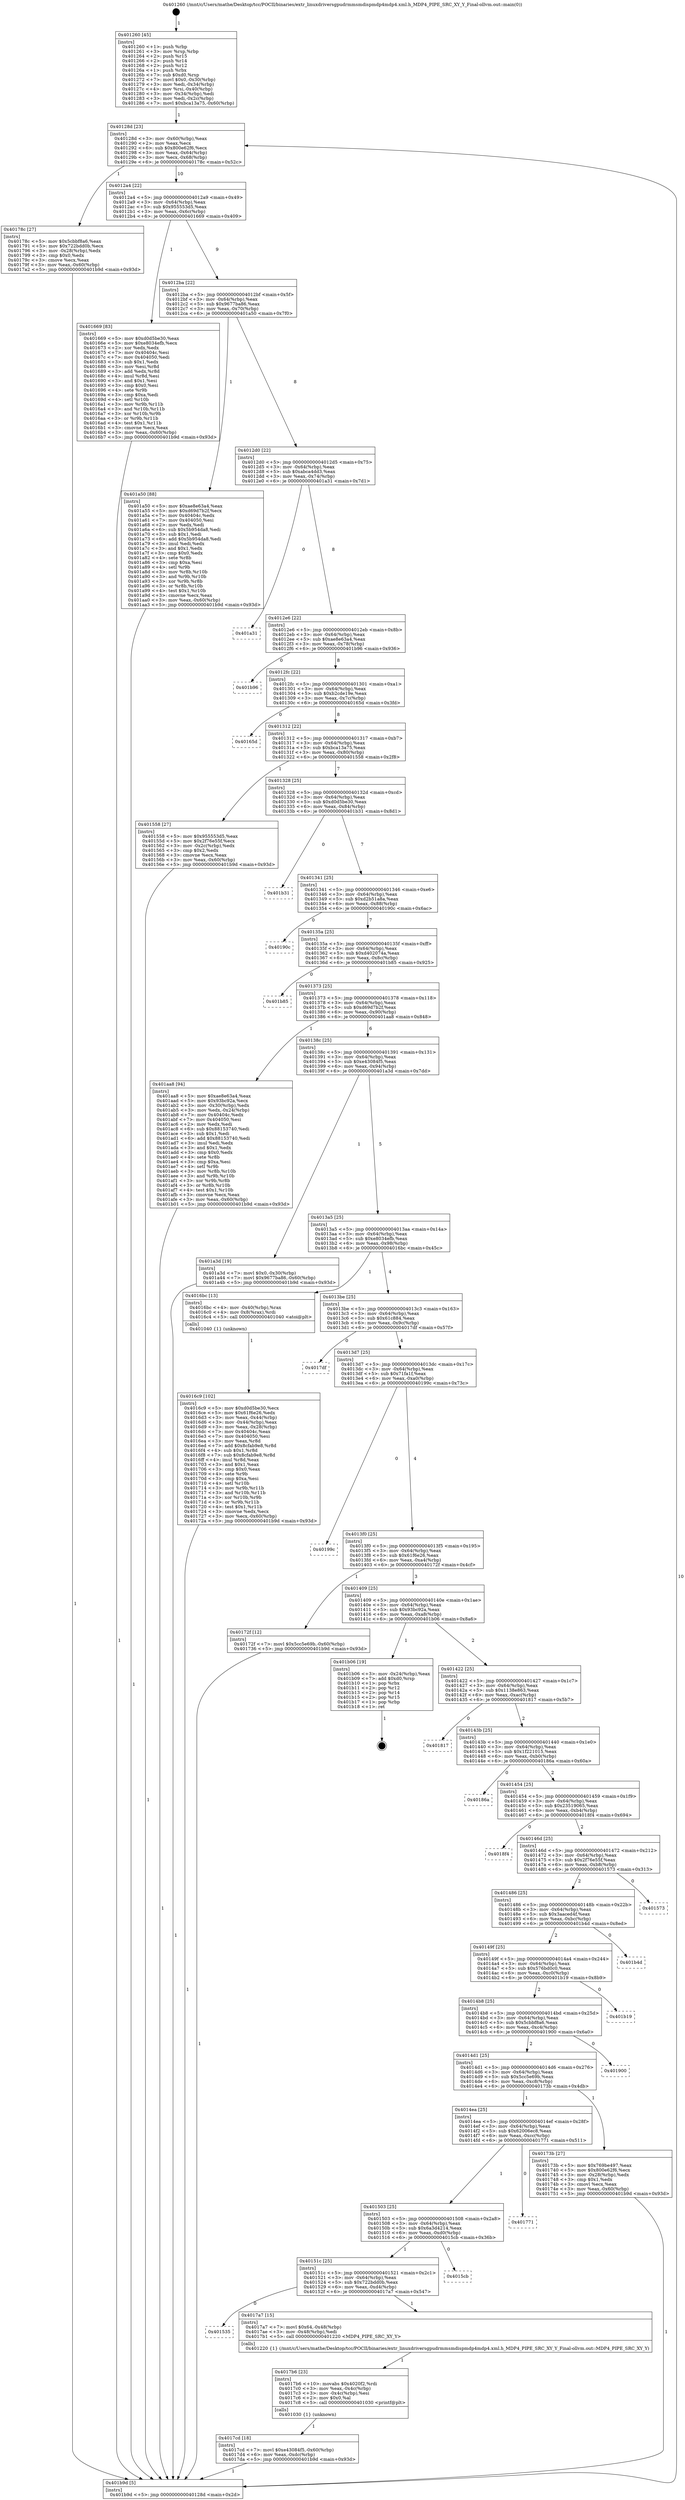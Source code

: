 digraph "0x401260" {
  label = "0x401260 (/mnt/c/Users/mathe/Desktop/tcc/POCII/binaries/extr_linuxdriversgpudrmmsmdispmdp4mdp4.xml.h_MDP4_PIPE_SRC_XY_Y_Final-ollvm.out::main(0))"
  labelloc = "t"
  node[shape=record]

  Entry [label="",width=0.3,height=0.3,shape=circle,fillcolor=black,style=filled]
  "0x40128d" [label="{
     0x40128d [23]\l
     | [instrs]\l
     &nbsp;&nbsp;0x40128d \<+3\>: mov -0x60(%rbp),%eax\l
     &nbsp;&nbsp;0x401290 \<+2\>: mov %eax,%ecx\l
     &nbsp;&nbsp;0x401292 \<+6\>: sub $0x800e62f6,%ecx\l
     &nbsp;&nbsp;0x401298 \<+3\>: mov %eax,-0x64(%rbp)\l
     &nbsp;&nbsp;0x40129b \<+3\>: mov %ecx,-0x68(%rbp)\l
     &nbsp;&nbsp;0x40129e \<+6\>: je 000000000040178c \<main+0x52c\>\l
  }"]
  "0x40178c" [label="{
     0x40178c [27]\l
     | [instrs]\l
     &nbsp;&nbsp;0x40178c \<+5\>: mov $0x5cbbf8a6,%eax\l
     &nbsp;&nbsp;0x401791 \<+5\>: mov $0x722bdd0b,%ecx\l
     &nbsp;&nbsp;0x401796 \<+3\>: mov -0x28(%rbp),%edx\l
     &nbsp;&nbsp;0x401799 \<+3\>: cmp $0x0,%edx\l
     &nbsp;&nbsp;0x40179c \<+3\>: cmove %ecx,%eax\l
     &nbsp;&nbsp;0x40179f \<+3\>: mov %eax,-0x60(%rbp)\l
     &nbsp;&nbsp;0x4017a2 \<+5\>: jmp 0000000000401b9d \<main+0x93d\>\l
  }"]
  "0x4012a4" [label="{
     0x4012a4 [22]\l
     | [instrs]\l
     &nbsp;&nbsp;0x4012a4 \<+5\>: jmp 00000000004012a9 \<main+0x49\>\l
     &nbsp;&nbsp;0x4012a9 \<+3\>: mov -0x64(%rbp),%eax\l
     &nbsp;&nbsp;0x4012ac \<+5\>: sub $0x955553d5,%eax\l
     &nbsp;&nbsp;0x4012b1 \<+3\>: mov %eax,-0x6c(%rbp)\l
     &nbsp;&nbsp;0x4012b4 \<+6\>: je 0000000000401669 \<main+0x409\>\l
  }"]
  Exit [label="",width=0.3,height=0.3,shape=circle,fillcolor=black,style=filled,peripheries=2]
  "0x401669" [label="{
     0x401669 [83]\l
     | [instrs]\l
     &nbsp;&nbsp;0x401669 \<+5\>: mov $0xd0d5be30,%eax\l
     &nbsp;&nbsp;0x40166e \<+5\>: mov $0xe8034efb,%ecx\l
     &nbsp;&nbsp;0x401673 \<+2\>: xor %edx,%edx\l
     &nbsp;&nbsp;0x401675 \<+7\>: mov 0x40404c,%esi\l
     &nbsp;&nbsp;0x40167c \<+7\>: mov 0x404050,%edi\l
     &nbsp;&nbsp;0x401683 \<+3\>: sub $0x1,%edx\l
     &nbsp;&nbsp;0x401686 \<+3\>: mov %esi,%r8d\l
     &nbsp;&nbsp;0x401689 \<+3\>: add %edx,%r8d\l
     &nbsp;&nbsp;0x40168c \<+4\>: imul %r8d,%esi\l
     &nbsp;&nbsp;0x401690 \<+3\>: and $0x1,%esi\l
     &nbsp;&nbsp;0x401693 \<+3\>: cmp $0x0,%esi\l
     &nbsp;&nbsp;0x401696 \<+4\>: sete %r9b\l
     &nbsp;&nbsp;0x40169a \<+3\>: cmp $0xa,%edi\l
     &nbsp;&nbsp;0x40169d \<+4\>: setl %r10b\l
     &nbsp;&nbsp;0x4016a1 \<+3\>: mov %r9b,%r11b\l
     &nbsp;&nbsp;0x4016a4 \<+3\>: and %r10b,%r11b\l
     &nbsp;&nbsp;0x4016a7 \<+3\>: xor %r10b,%r9b\l
     &nbsp;&nbsp;0x4016aa \<+3\>: or %r9b,%r11b\l
     &nbsp;&nbsp;0x4016ad \<+4\>: test $0x1,%r11b\l
     &nbsp;&nbsp;0x4016b1 \<+3\>: cmovne %ecx,%eax\l
     &nbsp;&nbsp;0x4016b4 \<+3\>: mov %eax,-0x60(%rbp)\l
     &nbsp;&nbsp;0x4016b7 \<+5\>: jmp 0000000000401b9d \<main+0x93d\>\l
  }"]
  "0x4012ba" [label="{
     0x4012ba [22]\l
     | [instrs]\l
     &nbsp;&nbsp;0x4012ba \<+5\>: jmp 00000000004012bf \<main+0x5f\>\l
     &nbsp;&nbsp;0x4012bf \<+3\>: mov -0x64(%rbp),%eax\l
     &nbsp;&nbsp;0x4012c2 \<+5\>: sub $0x9677ba86,%eax\l
     &nbsp;&nbsp;0x4012c7 \<+3\>: mov %eax,-0x70(%rbp)\l
     &nbsp;&nbsp;0x4012ca \<+6\>: je 0000000000401a50 \<main+0x7f0\>\l
  }"]
  "0x4017cd" [label="{
     0x4017cd [18]\l
     | [instrs]\l
     &nbsp;&nbsp;0x4017cd \<+7\>: movl $0xe43084f5,-0x60(%rbp)\l
     &nbsp;&nbsp;0x4017d4 \<+6\>: mov %eax,-0xdc(%rbp)\l
     &nbsp;&nbsp;0x4017da \<+5\>: jmp 0000000000401b9d \<main+0x93d\>\l
  }"]
  "0x401a50" [label="{
     0x401a50 [88]\l
     | [instrs]\l
     &nbsp;&nbsp;0x401a50 \<+5\>: mov $0xae8e63a4,%eax\l
     &nbsp;&nbsp;0x401a55 \<+5\>: mov $0xd69d7b2f,%ecx\l
     &nbsp;&nbsp;0x401a5a \<+7\>: mov 0x40404c,%edx\l
     &nbsp;&nbsp;0x401a61 \<+7\>: mov 0x404050,%esi\l
     &nbsp;&nbsp;0x401a68 \<+2\>: mov %edx,%edi\l
     &nbsp;&nbsp;0x401a6a \<+6\>: sub $0x5b954da8,%edi\l
     &nbsp;&nbsp;0x401a70 \<+3\>: sub $0x1,%edi\l
     &nbsp;&nbsp;0x401a73 \<+6\>: add $0x5b954da8,%edi\l
     &nbsp;&nbsp;0x401a79 \<+3\>: imul %edi,%edx\l
     &nbsp;&nbsp;0x401a7c \<+3\>: and $0x1,%edx\l
     &nbsp;&nbsp;0x401a7f \<+3\>: cmp $0x0,%edx\l
     &nbsp;&nbsp;0x401a82 \<+4\>: sete %r8b\l
     &nbsp;&nbsp;0x401a86 \<+3\>: cmp $0xa,%esi\l
     &nbsp;&nbsp;0x401a89 \<+4\>: setl %r9b\l
     &nbsp;&nbsp;0x401a8d \<+3\>: mov %r8b,%r10b\l
     &nbsp;&nbsp;0x401a90 \<+3\>: and %r9b,%r10b\l
     &nbsp;&nbsp;0x401a93 \<+3\>: xor %r9b,%r8b\l
     &nbsp;&nbsp;0x401a96 \<+3\>: or %r8b,%r10b\l
     &nbsp;&nbsp;0x401a99 \<+4\>: test $0x1,%r10b\l
     &nbsp;&nbsp;0x401a9d \<+3\>: cmovne %ecx,%eax\l
     &nbsp;&nbsp;0x401aa0 \<+3\>: mov %eax,-0x60(%rbp)\l
     &nbsp;&nbsp;0x401aa3 \<+5\>: jmp 0000000000401b9d \<main+0x93d\>\l
  }"]
  "0x4012d0" [label="{
     0x4012d0 [22]\l
     | [instrs]\l
     &nbsp;&nbsp;0x4012d0 \<+5\>: jmp 00000000004012d5 \<main+0x75\>\l
     &nbsp;&nbsp;0x4012d5 \<+3\>: mov -0x64(%rbp),%eax\l
     &nbsp;&nbsp;0x4012d8 \<+5\>: sub $0xabca4dd3,%eax\l
     &nbsp;&nbsp;0x4012dd \<+3\>: mov %eax,-0x74(%rbp)\l
     &nbsp;&nbsp;0x4012e0 \<+6\>: je 0000000000401a31 \<main+0x7d1\>\l
  }"]
  "0x4017b6" [label="{
     0x4017b6 [23]\l
     | [instrs]\l
     &nbsp;&nbsp;0x4017b6 \<+10\>: movabs $0x4020f2,%rdi\l
     &nbsp;&nbsp;0x4017c0 \<+3\>: mov %eax,-0x4c(%rbp)\l
     &nbsp;&nbsp;0x4017c3 \<+3\>: mov -0x4c(%rbp),%esi\l
     &nbsp;&nbsp;0x4017c6 \<+2\>: mov $0x0,%al\l
     &nbsp;&nbsp;0x4017c8 \<+5\>: call 0000000000401030 \<printf@plt\>\l
     | [calls]\l
     &nbsp;&nbsp;0x401030 \{1\} (unknown)\l
  }"]
  "0x401a31" [label="{
     0x401a31\l
  }", style=dashed]
  "0x4012e6" [label="{
     0x4012e6 [22]\l
     | [instrs]\l
     &nbsp;&nbsp;0x4012e6 \<+5\>: jmp 00000000004012eb \<main+0x8b\>\l
     &nbsp;&nbsp;0x4012eb \<+3\>: mov -0x64(%rbp),%eax\l
     &nbsp;&nbsp;0x4012ee \<+5\>: sub $0xae8e63a4,%eax\l
     &nbsp;&nbsp;0x4012f3 \<+3\>: mov %eax,-0x78(%rbp)\l
     &nbsp;&nbsp;0x4012f6 \<+6\>: je 0000000000401b96 \<main+0x936\>\l
  }"]
  "0x401535" [label="{
     0x401535\l
  }", style=dashed]
  "0x401b96" [label="{
     0x401b96\l
  }", style=dashed]
  "0x4012fc" [label="{
     0x4012fc [22]\l
     | [instrs]\l
     &nbsp;&nbsp;0x4012fc \<+5\>: jmp 0000000000401301 \<main+0xa1\>\l
     &nbsp;&nbsp;0x401301 \<+3\>: mov -0x64(%rbp),%eax\l
     &nbsp;&nbsp;0x401304 \<+5\>: sub $0xb2cde19e,%eax\l
     &nbsp;&nbsp;0x401309 \<+3\>: mov %eax,-0x7c(%rbp)\l
     &nbsp;&nbsp;0x40130c \<+6\>: je 000000000040165d \<main+0x3fd\>\l
  }"]
  "0x4017a7" [label="{
     0x4017a7 [15]\l
     | [instrs]\l
     &nbsp;&nbsp;0x4017a7 \<+7\>: movl $0x64,-0x48(%rbp)\l
     &nbsp;&nbsp;0x4017ae \<+3\>: mov -0x48(%rbp),%edi\l
     &nbsp;&nbsp;0x4017b1 \<+5\>: call 0000000000401220 \<MDP4_PIPE_SRC_XY_Y\>\l
     | [calls]\l
     &nbsp;&nbsp;0x401220 \{1\} (/mnt/c/Users/mathe/Desktop/tcc/POCII/binaries/extr_linuxdriversgpudrmmsmdispmdp4mdp4.xml.h_MDP4_PIPE_SRC_XY_Y_Final-ollvm.out::MDP4_PIPE_SRC_XY_Y)\l
  }"]
  "0x40165d" [label="{
     0x40165d\l
  }", style=dashed]
  "0x401312" [label="{
     0x401312 [22]\l
     | [instrs]\l
     &nbsp;&nbsp;0x401312 \<+5\>: jmp 0000000000401317 \<main+0xb7\>\l
     &nbsp;&nbsp;0x401317 \<+3\>: mov -0x64(%rbp),%eax\l
     &nbsp;&nbsp;0x40131a \<+5\>: sub $0xbca13a75,%eax\l
     &nbsp;&nbsp;0x40131f \<+3\>: mov %eax,-0x80(%rbp)\l
     &nbsp;&nbsp;0x401322 \<+6\>: je 0000000000401558 \<main+0x2f8\>\l
  }"]
  "0x40151c" [label="{
     0x40151c [25]\l
     | [instrs]\l
     &nbsp;&nbsp;0x40151c \<+5\>: jmp 0000000000401521 \<main+0x2c1\>\l
     &nbsp;&nbsp;0x401521 \<+3\>: mov -0x64(%rbp),%eax\l
     &nbsp;&nbsp;0x401524 \<+5\>: sub $0x722bdd0b,%eax\l
     &nbsp;&nbsp;0x401529 \<+6\>: mov %eax,-0xd4(%rbp)\l
     &nbsp;&nbsp;0x40152f \<+6\>: je 00000000004017a7 \<main+0x547\>\l
  }"]
  "0x401558" [label="{
     0x401558 [27]\l
     | [instrs]\l
     &nbsp;&nbsp;0x401558 \<+5\>: mov $0x955553d5,%eax\l
     &nbsp;&nbsp;0x40155d \<+5\>: mov $0x2f76e55f,%ecx\l
     &nbsp;&nbsp;0x401562 \<+3\>: mov -0x2c(%rbp),%edx\l
     &nbsp;&nbsp;0x401565 \<+3\>: cmp $0x2,%edx\l
     &nbsp;&nbsp;0x401568 \<+3\>: cmovne %ecx,%eax\l
     &nbsp;&nbsp;0x40156b \<+3\>: mov %eax,-0x60(%rbp)\l
     &nbsp;&nbsp;0x40156e \<+5\>: jmp 0000000000401b9d \<main+0x93d\>\l
  }"]
  "0x401328" [label="{
     0x401328 [25]\l
     | [instrs]\l
     &nbsp;&nbsp;0x401328 \<+5\>: jmp 000000000040132d \<main+0xcd\>\l
     &nbsp;&nbsp;0x40132d \<+3\>: mov -0x64(%rbp),%eax\l
     &nbsp;&nbsp;0x401330 \<+5\>: sub $0xd0d5be30,%eax\l
     &nbsp;&nbsp;0x401335 \<+6\>: mov %eax,-0x84(%rbp)\l
     &nbsp;&nbsp;0x40133b \<+6\>: je 0000000000401b31 \<main+0x8d1\>\l
  }"]
  "0x401b9d" [label="{
     0x401b9d [5]\l
     | [instrs]\l
     &nbsp;&nbsp;0x401b9d \<+5\>: jmp 000000000040128d \<main+0x2d\>\l
  }"]
  "0x401260" [label="{
     0x401260 [45]\l
     | [instrs]\l
     &nbsp;&nbsp;0x401260 \<+1\>: push %rbp\l
     &nbsp;&nbsp;0x401261 \<+3\>: mov %rsp,%rbp\l
     &nbsp;&nbsp;0x401264 \<+2\>: push %r15\l
     &nbsp;&nbsp;0x401266 \<+2\>: push %r14\l
     &nbsp;&nbsp;0x401268 \<+2\>: push %r12\l
     &nbsp;&nbsp;0x40126a \<+1\>: push %rbx\l
     &nbsp;&nbsp;0x40126b \<+7\>: sub $0xd0,%rsp\l
     &nbsp;&nbsp;0x401272 \<+7\>: movl $0x0,-0x30(%rbp)\l
     &nbsp;&nbsp;0x401279 \<+3\>: mov %edi,-0x34(%rbp)\l
     &nbsp;&nbsp;0x40127c \<+4\>: mov %rsi,-0x40(%rbp)\l
     &nbsp;&nbsp;0x401280 \<+3\>: mov -0x34(%rbp),%edi\l
     &nbsp;&nbsp;0x401283 \<+3\>: mov %edi,-0x2c(%rbp)\l
     &nbsp;&nbsp;0x401286 \<+7\>: movl $0xbca13a75,-0x60(%rbp)\l
  }"]
  "0x4015cb" [label="{
     0x4015cb\l
  }", style=dashed]
  "0x401b31" [label="{
     0x401b31\l
  }", style=dashed]
  "0x401341" [label="{
     0x401341 [25]\l
     | [instrs]\l
     &nbsp;&nbsp;0x401341 \<+5\>: jmp 0000000000401346 \<main+0xe6\>\l
     &nbsp;&nbsp;0x401346 \<+3\>: mov -0x64(%rbp),%eax\l
     &nbsp;&nbsp;0x401349 \<+5\>: sub $0xd2b51a8a,%eax\l
     &nbsp;&nbsp;0x40134e \<+6\>: mov %eax,-0x88(%rbp)\l
     &nbsp;&nbsp;0x401354 \<+6\>: je 000000000040190c \<main+0x6ac\>\l
  }"]
  "0x401503" [label="{
     0x401503 [25]\l
     | [instrs]\l
     &nbsp;&nbsp;0x401503 \<+5\>: jmp 0000000000401508 \<main+0x2a8\>\l
     &nbsp;&nbsp;0x401508 \<+3\>: mov -0x64(%rbp),%eax\l
     &nbsp;&nbsp;0x40150b \<+5\>: sub $0x6a3d4214,%eax\l
     &nbsp;&nbsp;0x401510 \<+6\>: mov %eax,-0xd0(%rbp)\l
     &nbsp;&nbsp;0x401516 \<+6\>: je 00000000004015cb \<main+0x36b\>\l
  }"]
  "0x40190c" [label="{
     0x40190c\l
  }", style=dashed]
  "0x40135a" [label="{
     0x40135a [25]\l
     | [instrs]\l
     &nbsp;&nbsp;0x40135a \<+5\>: jmp 000000000040135f \<main+0xff\>\l
     &nbsp;&nbsp;0x40135f \<+3\>: mov -0x64(%rbp),%eax\l
     &nbsp;&nbsp;0x401362 \<+5\>: sub $0xd402074a,%eax\l
     &nbsp;&nbsp;0x401367 \<+6\>: mov %eax,-0x8c(%rbp)\l
     &nbsp;&nbsp;0x40136d \<+6\>: je 0000000000401b85 \<main+0x925\>\l
  }"]
  "0x401771" [label="{
     0x401771\l
  }", style=dashed]
  "0x401b85" [label="{
     0x401b85\l
  }", style=dashed]
  "0x401373" [label="{
     0x401373 [25]\l
     | [instrs]\l
     &nbsp;&nbsp;0x401373 \<+5\>: jmp 0000000000401378 \<main+0x118\>\l
     &nbsp;&nbsp;0x401378 \<+3\>: mov -0x64(%rbp),%eax\l
     &nbsp;&nbsp;0x40137b \<+5\>: sub $0xd69d7b2f,%eax\l
     &nbsp;&nbsp;0x401380 \<+6\>: mov %eax,-0x90(%rbp)\l
     &nbsp;&nbsp;0x401386 \<+6\>: je 0000000000401aa8 \<main+0x848\>\l
  }"]
  "0x4014ea" [label="{
     0x4014ea [25]\l
     | [instrs]\l
     &nbsp;&nbsp;0x4014ea \<+5\>: jmp 00000000004014ef \<main+0x28f\>\l
     &nbsp;&nbsp;0x4014ef \<+3\>: mov -0x64(%rbp),%eax\l
     &nbsp;&nbsp;0x4014f2 \<+5\>: sub $0x62006ec8,%eax\l
     &nbsp;&nbsp;0x4014f7 \<+6\>: mov %eax,-0xcc(%rbp)\l
     &nbsp;&nbsp;0x4014fd \<+6\>: je 0000000000401771 \<main+0x511\>\l
  }"]
  "0x401aa8" [label="{
     0x401aa8 [94]\l
     | [instrs]\l
     &nbsp;&nbsp;0x401aa8 \<+5\>: mov $0xae8e63a4,%eax\l
     &nbsp;&nbsp;0x401aad \<+5\>: mov $0x93bc92a,%ecx\l
     &nbsp;&nbsp;0x401ab2 \<+3\>: mov -0x30(%rbp),%edx\l
     &nbsp;&nbsp;0x401ab5 \<+3\>: mov %edx,-0x24(%rbp)\l
     &nbsp;&nbsp;0x401ab8 \<+7\>: mov 0x40404c,%edx\l
     &nbsp;&nbsp;0x401abf \<+7\>: mov 0x404050,%esi\l
     &nbsp;&nbsp;0x401ac6 \<+2\>: mov %edx,%edi\l
     &nbsp;&nbsp;0x401ac8 \<+6\>: sub $0x88153740,%edi\l
     &nbsp;&nbsp;0x401ace \<+3\>: sub $0x1,%edi\l
     &nbsp;&nbsp;0x401ad1 \<+6\>: add $0x88153740,%edi\l
     &nbsp;&nbsp;0x401ad7 \<+3\>: imul %edi,%edx\l
     &nbsp;&nbsp;0x401ada \<+3\>: and $0x1,%edx\l
     &nbsp;&nbsp;0x401add \<+3\>: cmp $0x0,%edx\l
     &nbsp;&nbsp;0x401ae0 \<+4\>: sete %r8b\l
     &nbsp;&nbsp;0x401ae4 \<+3\>: cmp $0xa,%esi\l
     &nbsp;&nbsp;0x401ae7 \<+4\>: setl %r9b\l
     &nbsp;&nbsp;0x401aeb \<+3\>: mov %r8b,%r10b\l
     &nbsp;&nbsp;0x401aee \<+3\>: and %r9b,%r10b\l
     &nbsp;&nbsp;0x401af1 \<+3\>: xor %r9b,%r8b\l
     &nbsp;&nbsp;0x401af4 \<+3\>: or %r8b,%r10b\l
     &nbsp;&nbsp;0x401af7 \<+4\>: test $0x1,%r10b\l
     &nbsp;&nbsp;0x401afb \<+3\>: cmovne %ecx,%eax\l
     &nbsp;&nbsp;0x401afe \<+3\>: mov %eax,-0x60(%rbp)\l
     &nbsp;&nbsp;0x401b01 \<+5\>: jmp 0000000000401b9d \<main+0x93d\>\l
  }"]
  "0x40138c" [label="{
     0x40138c [25]\l
     | [instrs]\l
     &nbsp;&nbsp;0x40138c \<+5\>: jmp 0000000000401391 \<main+0x131\>\l
     &nbsp;&nbsp;0x401391 \<+3\>: mov -0x64(%rbp),%eax\l
     &nbsp;&nbsp;0x401394 \<+5\>: sub $0xe43084f5,%eax\l
     &nbsp;&nbsp;0x401399 \<+6\>: mov %eax,-0x94(%rbp)\l
     &nbsp;&nbsp;0x40139f \<+6\>: je 0000000000401a3d \<main+0x7dd\>\l
  }"]
  "0x40173b" [label="{
     0x40173b [27]\l
     | [instrs]\l
     &nbsp;&nbsp;0x40173b \<+5\>: mov $0x769be497,%eax\l
     &nbsp;&nbsp;0x401740 \<+5\>: mov $0x800e62f6,%ecx\l
     &nbsp;&nbsp;0x401745 \<+3\>: mov -0x28(%rbp),%edx\l
     &nbsp;&nbsp;0x401748 \<+3\>: cmp $0x1,%edx\l
     &nbsp;&nbsp;0x40174b \<+3\>: cmovl %ecx,%eax\l
     &nbsp;&nbsp;0x40174e \<+3\>: mov %eax,-0x60(%rbp)\l
     &nbsp;&nbsp;0x401751 \<+5\>: jmp 0000000000401b9d \<main+0x93d\>\l
  }"]
  "0x401a3d" [label="{
     0x401a3d [19]\l
     | [instrs]\l
     &nbsp;&nbsp;0x401a3d \<+7\>: movl $0x0,-0x30(%rbp)\l
     &nbsp;&nbsp;0x401a44 \<+7\>: movl $0x9677ba86,-0x60(%rbp)\l
     &nbsp;&nbsp;0x401a4b \<+5\>: jmp 0000000000401b9d \<main+0x93d\>\l
  }"]
  "0x4013a5" [label="{
     0x4013a5 [25]\l
     | [instrs]\l
     &nbsp;&nbsp;0x4013a5 \<+5\>: jmp 00000000004013aa \<main+0x14a\>\l
     &nbsp;&nbsp;0x4013aa \<+3\>: mov -0x64(%rbp),%eax\l
     &nbsp;&nbsp;0x4013ad \<+5\>: sub $0xe8034efb,%eax\l
     &nbsp;&nbsp;0x4013b2 \<+6\>: mov %eax,-0x98(%rbp)\l
     &nbsp;&nbsp;0x4013b8 \<+6\>: je 00000000004016bc \<main+0x45c\>\l
  }"]
  "0x4014d1" [label="{
     0x4014d1 [25]\l
     | [instrs]\l
     &nbsp;&nbsp;0x4014d1 \<+5\>: jmp 00000000004014d6 \<main+0x276\>\l
     &nbsp;&nbsp;0x4014d6 \<+3\>: mov -0x64(%rbp),%eax\l
     &nbsp;&nbsp;0x4014d9 \<+5\>: sub $0x5cc5e69b,%eax\l
     &nbsp;&nbsp;0x4014de \<+6\>: mov %eax,-0xc8(%rbp)\l
     &nbsp;&nbsp;0x4014e4 \<+6\>: je 000000000040173b \<main+0x4db\>\l
  }"]
  "0x4016bc" [label="{
     0x4016bc [13]\l
     | [instrs]\l
     &nbsp;&nbsp;0x4016bc \<+4\>: mov -0x40(%rbp),%rax\l
     &nbsp;&nbsp;0x4016c0 \<+4\>: mov 0x8(%rax),%rdi\l
     &nbsp;&nbsp;0x4016c4 \<+5\>: call 0000000000401040 \<atoi@plt\>\l
     | [calls]\l
     &nbsp;&nbsp;0x401040 \{1\} (unknown)\l
  }"]
  "0x4013be" [label="{
     0x4013be [25]\l
     | [instrs]\l
     &nbsp;&nbsp;0x4013be \<+5\>: jmp 00000000004013c3 \<main+0x163\>\l
     &nbsp;&nbsp;0x4013c3 \<+3\>: mov -0x64(%rbp),%eax\l
     &nbsp;&nbsp;0x4013c6 \<+5\>: sub $0x61c884,%eax\l
     &nbsp;&nbsp;0x4013cb \<+6\>: mov %eax,-0x9c(%rbp)\l
     &nbsp;&nbsp;0x4013d1 \<+6\>: je 00000000004017df \<main+0x57f\>\l
  }"]
  "0x4016c9" [label="{
     0x4016c9 [102]\l
     | [instrs]\l
     &nbsp;&nbsp;0x4016c9 \<+5\>: mov $0xd0d5be30,%ecx\l
     &nbsp;&nbsp;0x4016ce \<+5\>: mov $0x61f6e26,%edx\l
     &nbsp;&nbsp;0x4016d3 \<+3\>: mov %eax,-0x44(%rbp)\l
     &nbsp;&nbsp;0x4016d6 \<+3\>: mov -0x44(%rbp),%eax\l
     &nbsp;&nbsp;0x4016d9 \<+3\>: mov %eax,-0x28(%rbp)\l
     &nbsp;&nbsp;0x4016dc \<+7\>: mov 0x40404c,%eax\l
     &nbsp;&nbsp;0x4016e3 \<+7\>: mov 0x404050,%esi\l
     &nbsp;&nbsp;0x4016ea \<+3\>: mov %eax,%r8d\l
     &nbsp;&nbsp;0x4016ed \<+7\>: add $0x8cfab9e8,%r8d\l
     &nbsp;&nbsp;0x4016f4 \<+4\>: sub $0x1,%r8d\l
     &nbsp;&nbsp;0x4016f8 \<+7\>: sub $0x8cfab9e8,%r8d\l
     &nbsp;&nbsp;0x4016ff \<+4\>: imul %r8d,%eax\l
     &nbsp;&nbsp;0x401703 \<+3\>: and $0x1,%eax\l
     &nbsp;&nbsp;0x401706 \<+3\>: cmp $0x0,%eax\l
     &nbsp;&nbsp;0x401709 \<+4\>: sete %r9b\l
     &nbsp;&nbsp;0x40170d \<+3\>: cmp $0xa,%esi\l
     &nbsp;&nbsp;0x401710 \<+4\>: setl %r10b\l
     &nbsp;&nbsp;0x401714 \<+3\>: mov %r9b,%r11b\l
     &nbsp;&nbsp;0x401717 \<+3\>: and %r10b,%r11b\l
     &nbsp;&nbsp;0x40171a \<+3\>: xor %r10b,%r9b\l
     &nbsp;&nbsp;0x40171d \<+3\>: or %r9b,%r11b\l
     &nbsp;&nbsp;0x401720 \<+4\>: test $0x1,%r11b\l
     &nbsp;&nbsp;0x401724 \<+3\>: cmovne %edx,%ecx\l
     &nbsp;&nbsp;0x401727 \<+3\>: mov %ecx,-0x60(%rbp)\l
     &nbsp;&nbsp;0x40172a \<+5\>: jmp 0000000000401b9d \<main+0x93d\>\l
  }"]
  "0x401900" [label="{
     0x401900\l
  }", style=dashed]
  "0x4017df" [label="{
     0x4017df\l
  }", style=dashed]
  "0x4013d7" [label="{
     0x4013d7 [25]\l
     | [instrs]\l
     &nbsp;&nbsp;0x4013d7 \<+5\>: jmp 00000000004013dc \<main+0x17c\>\l
     &nbsp;&nbsp;0x4013dc \<+3\>: mov -0x64(%rbp),%eax\l
     &nbsp;&nbsp;0x4013df \<+5\>: sub $0x71fa1f,%eax\l
     &nbsp;&nbsp;0x4013e4 \<+6\>: mov %eax,-0xa0(%rbp)\l
     &nbsp;&nbsp;0x4013ea \<+6\>: je 000000000040199c \<main+0x73c\>\l
  }"]
  "0x4014b8" [label="{
     0x4014b8 [25]\l
     | [instrs]\l
     &nbsp;&nbsp;0x4014b8 \<+5\>: jmp 00000000004014bd \<main+0x25d\>\l
     &nbsp;&nbsp;0x4014bd \<+3\>: mov -0x64(%rbp),%eax\l
     &nbsp;&nbsp;0x4014c0 \<+5\>: sub $0x5cbbf8a6,%eax\l
     &nbsp;&nbsp;0x4014c5 \<+6\>: mov %eax,-0xc4(%rbp)\l
     &nbsp;&nbsp;0x4014cb \<+6\>: je 0000000000401900 \<main+0x6a0\>\l
  }"]
  "0x40199c" [label="{
     0x40199c\l
  }", style=dashed]
  "0x4013f0" [label="{
     0x4013f0 [25]\l
     | [instrs]\l
     &nbsp;&nbsp;0x4013f0 \<+5\>: jmp 00000000004013f5 \<main+0x195\>\l
     &nbsp;&nbsp;0x4013f5 \<+3\>: mov -0x64(%rbp),%eax\l
     &nbsp;&nbsp;0x4013f8 \<+5\>: sub $0x61f6e26,%eax\l
     &nbsp;&nbsp;0x4013fd \<+6\>: mov %eax,-0xa4(%rbp)\l
     &nbsp;&nbsp;0x401403 \<+6\>: je 000000000040172f \<main+0x4cf\>\l
  }"]
  "0x401b19" [label="{
     0x401b19\l
  }", style=dashed]
  "0x40172f" [label="{
     0x40172f [12]\l
     | [instrs]\l
     &nbsp;&nbsp;0x40172f \<+7\>: movl $0x5cc5e69b,-0x60(%rbp)\l
     &nbsp;&nbsp;0x401736 \<+5\>: jmp 0000000000401b9d \<main+0x93d\>\l
  }"]
  "0x401409" [label="{
     0x401409 [25]\l
     | [instrs]\l
     &nbsp;&nbsp;0x401409 \<+5\>: jmp 000000000040140e \<main+0x1ae\>\l
     &nbsp;&nbsp;0x40140e \<+3\>: mov -0x64(%rbp),%eax\l
     &nbsp;&nbsp;0x401411 \<+5\>: sub $0x93bc92a,%eax\l
     &nbsp;&nbsp;0x401416 \<+6\>: mov %eax,-0xa8(%rbp)\l
     &nbsp;&nbsp;0x40141c \<+6\>: je 0000000000401b06 \<main+0x8a6\>\l
  }"]
  "0x40149f" [label="{
     0x40149f [25]\l
     | [instrs]\l
     &nbsp;&nbsp;0x40149f \<+5\>: jmp 00000000004014a4 \<main+0x244\>\l
     &nbsp;&nbsp;0x4014a4 \<+3\>: mov -0x64(%rbp),%eax\l
     &nbsp;&nbsp;0x4014a7 \<+5\>: sub $0x576bd0c0,%eax\l
     &nbsp;&nbsp;0x4014ac \<+6\>: mov %eax,-0xc0(%rbp)\l
     &nbsp;&nbsp;0x4014b2 \<+6\>: je 0000000000401b19 \<main+0x8b9\>\l
  }"]
  "0x401b06" [label="{
     0x401b06 [19]\l
     | [instrs]\l
     &nbsp;&nbsp;0x401b06 \<+3\>: mov -0x24(%rbp),%eax\l
     &nbsp;&nbsp;0x401b09 \<+7\>: add $0xd0,%rsp\l
     &nbsp;&nbsp;0x401b10 \<+1\>: pop %rbx\l
     &nbsp;&nbsp;0x401b11 \<+2\>: pop %r12\l
     &nbsp;&nbsp;0x401b13 \<+2\>: pop %r14\l
     &nbsp;&nbsp;0x401b15 \<+2\>: pop %r15\l
     &nbsp;&nbsp;0x401b17 \<+1\>: pop %rbp\l
     &nbsp;&nbsp;0x401b18 \<+1\>: ret\l
  }"]
  "0x401422" [label="{
     0x401422 [25]\l
     | [instrs]\l
     &nbsp;&nbsp;0x401422 \<+5\>: jmp 0000000000401427 \<main+0x1c7\>\l
     &nbsp;&nbsp;0x401427 \<+3\>: mov -0x64(%rbp),%eax\l
     &nbsp;&nbsp;0x40142a \<+5\>: sub $0x1138e863,%eax\l
     &nbsp;&nbsp;0x40142f \<+6\>: mov %eax,-0xac(%rbp)\l
     &nbsp;&nbsp;0x401435 \<+6\>: je 0000000000401817 \<main+0x5b7\>\l
  }"]
  "0x401b4d" [label="{
     0x401b4d\l
  }", style=dashed]
  "0x401817" [label="{
     0x401817\l
  }", style=dashed]
  "0x40143b" [label="{
     0x40143b [25]\l
     | [instrs]\l
     &nbsp;&nbsp;0x40143b \<+5\>: jmp 0000000000401440 \<main+0x1e0\>\l
     &nbsp;&nbsp;0x401440 \<+3\>: mov -0x64(%rbp),%eax\l
     &nbsp;&nbsp;0x401443 \<+5\>: sub $0x1f221015,%eax\l
     &nbsp;&nbsp;0x401448 \<+6\>: mov %eax,-0xb0(%rbp)\l
     &nbsp;&nbsp;0x40144e \<+6\>: je 000000000040186a \<main+0x60a\>\l
  }"]
  "0x401486" [label="{
     0x401486 [25]\l
     | [instrs]\l
     &nbsp;&nbsp;0x401486 \<+5\>: jmp 000000000040148b \<main+0x22b\>\l
     &nbsp;&nbsp;0x40148b \<+3\>: mov -0x64(%rbp),%eax\l
     &nbsp;&nbsp;0x40148e \<+5\>: sub $0x3aaced4f,%eax\l
     &nbsp;&nbsp;0x401493 \<+6\>: mov %eax,-0xbc(%rbp)\l
     &nbsp;&nbsp;0x401499 \<+6\>: je 0000000000401b4d \<main+0x8ed\>\l
  }"]
  "0x40186a" [label="{
     0x40186a\l
  }", style=dashed]
  "0x401454" [label="{
     0x401454 [25]\l
     | [instrs]\l
     &nbsp;&nbsp;0x401454 \<+5\>: jmp 0000000000401459 \<main+0x1f9\>\l
     &nbsp;&nbsp;0x401459 \<+3\>: mov -0x64(%rbp),%eax\l
     &nbsp;&nbsp;0x40145c \<+5\>: sub $0x23519065,%eax\l
     &nbsp;&nbsp;0x401461 \<+6\>: mov %eax,-0xb4(%rbp)\l
     &nbsp;&nbsp;0x401467 \<+6\>: je 00000000004018f4 \<main+0x694\>\l
  }"]
  "0x401573" [label="{
     0x401573\l
  }", style=dashed]
  "0x4018f4" [label="{
     0x4018f4\l
  }", style=dashed]
  "0x40146d" [label="{
     0x40146d [25]\l
     | [instrs]\l
     &nbsp;&nbsp;0x40146d \<+5\>: jmp 0000000000401472 \<main+0x212\>\l
     &nbsp;&nbsp;0x401472 \<+3\>: mov -0x64(%rbp),%eax\l
     &nbsp;&nbsp;0x401475 \<+5\>: sub $0x2f76e55f,%eax\l
     &nbsp;&nbsp;0x40147a \<+6\>: mov %eax,-0xb8(%rbp)\l
     &nbsp;&nbsp;0x401480 \<+6\>: je 0000000000401573 \<main+0x313\>\l
  }"]
  Entry -> "0x401260" [label=" 1"]
  "0x40128d" -> "0x40178c" [label=" 1"]
  "0x40128d" -> "0x4012a4" [label=" 10"]
  "0x401b06" -> Exit [label=" 1"]
  "0x4012a4" -> "0x401669" [label=" 1"]
  "0x4012a4" -> "0x4012ba" [label=" 9"]
  "0x401aa8" -> "0x401b9d" [label=" 1"]
  "0x4012ba" -> "0x401a50" [label=" 1"]
  "0x4012ba" -> "0x4012d0" [label=" 8"]
  "0x401a50" -> "0x401b9d" [label=" 1"]
  "0x4012d0" -> "0x401a31" [label=" 0"]
  "0x4012d0" -> "0x4012e6" [label=" 8"]
  "0x401a3d" -> "0x401b9d" [label=" 1"]
  "0x4012e6" -> "0x401b96" [label=" 0"]
  "0x4012e6" -> "0x4012fc" [label=" 8"]
  "0x4017cd" -> "0x401b9d" [label=" 1"]
  "0x4012fc" -> "0x40165d" [label=" 0"]
  "0x4012fc" -> "0x401312" [label=" 8"]
  "0x4017b6" -> "0x4017cd" [label=" 1"]
  "0x401312" -> "0x401558" [label=" 1"]
  "0x401312" -> "0x401328" [label=" 7"]
  "0x401558" -> "0x401b9d" [label=" 1"]
  "0x401260" -> "0x40128d" [label=" 1"]
  "0x401b9d" -> "0x40128d" [label=" 10"]
  "0x401669" -> "0x401b9d" [label=" 1"]
  "0x40151c" -> "0x401535" [label=" 0"]
  "0x401328" -> "0x401b31" [label=" 0"]
  "0x401328" -> "0x401341" [label=" 7"]
  "0x40151c" -> "0x4017a7" [label=" 1"]
  "0x401341" -> "0x40190c" [label=" 0"]
  "0x401341" -> "0x40135a" [label=" 7"]
  "0x401503" -> "0x40151c" [label=" 1"]
  "0x40135a" -> "0x401b85" [label=" 0"]
  "0x40135a" -> "0x401373" [label=" 7"]
  "0x401503" -> "0x4015cb" [label=" 0"]
  "0x401373" -> "0x401aa8" [label=" 1"]
  "0x401373" -> "0x40138c" [label=" 6"]
  "0x4014ea" -> "0x401503" [label=" 1"]
  "0x40138c" -> "0x401a3d" [label=" 1"]
  "0x40138c" -> "0x4013a5" [label=" 5"]
  "0x4014ea" -> "0x401771" [label=" 0"]
  "0x4013a5" -> "0x4016bc" [label=" 1"]
  "0x4013a5" -> "0x4013be" [label=" 4"]
  "0x4016bc" -> "0x4016c9" [label=" 1"]
  "0x4016c9" -> "0x401b9d" [label=" 1"]
  "0x40178c" -> "0x401b9d" [label=" 1"]
  "0x4013be" -> "0x4017df" [label=" 0"]
  "0x4013be" -> "0x4013d7" [label=" 4"]
  "0x40173b" -> "0x401b9d" [label=" 1"]
  "0x4013d7" -> "0x40199c" [label=" 0"]
  "0x4013d7" -> "0x4013f0" [label=" 4"]
  "0x4014d1" -> "0x40173b" [label=" 1"]
  "0x4013f0" -> "0x40172f" [label=" 1"]
  "0x4013f0" -> "0x401409" [label=" 3"]
  "0x40172f" -> "0x401b9d" [label=" 1"]
  "0x4017a7" -> "0x4017b6" [label=" 1"]
  "0x401409" -> "0x401b06" [label=" 1"]
  "0x401409" -> "0x401422" [label=" 2"]
  "0x4014b8" -> "0x401900" [label=" 0"]
  "0x401422" -> "0x401817" [label=" 0"]
  "0x401422" -> "0x40143b" [label=" 2"]
  "0x4014d1" -> "0x4014ea" [label=" 1"]
  "0x40143b" -> "0x40186a" [label=" 0"]
  "0x40143b" -> "0x401454" [label=" 2"]
  "0x40149f" -> "0x401b19" [label=" 0"]
  "0x401454" -> "0x4018f4" [label=" 0"]
  "0x401454" -> "0x40146d" [label=" 2"]
  "0x4014b8" -> "0x4014d1" [label=" 2"]
  "0x40146d" -> "0x401573" [label=" 0"]
  "0x40146d" -> "0x401486" [label=" 2"]
  "0x40149f" -> "0x4014b8" [label=" 2"]
  "0x401486" -> "0x401b4d" [label=" 0"]
  "0x401486" -> "0x40149f" [label=" 2"]
}
